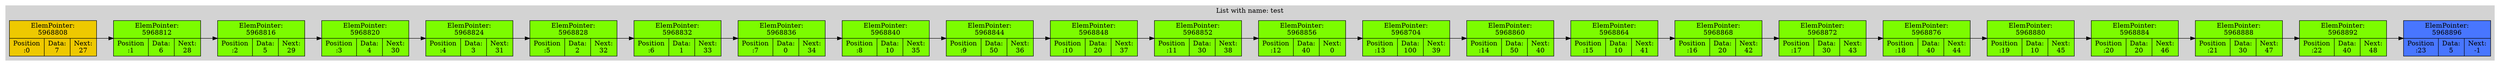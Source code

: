 digraph G{
rankdir=LR;
subgraph clusterlist {
style=filled;
color=lightgrey;
0 [shape=record, label="ElemPointer:\n5968808 | {Position\n:0 | Data:\n7 | Next:\n27}",style="filled",fillcolor="gold2"];
0->1
1 [shape=record, label="ElemPointer:\n5968812 | {Position\n:1 | Data:\n6 | Next:\n28}",style="filled",fillcolor="lawngreen"];
1->2
2 [shape=record, label="ElemPointer:\n5968816 | {Position\n:2 | Data:\n5 | Next:\n29}",style="filled",fillcolor="lawngreen"];
2->3
3 [shape=record, label="ElemPointer:\n5968820 | {Position\n:3 | Data:\n4 | Next:\n30}",style="filled",fillcolor="lawngreen"];
3->4
4 [shape=record, label="ElemPointer:\n5968824 | {Position\n:4 | Data:\n3 | Next:\n31}",style="filled",fillcolor="lawngreen"];
4->5
5 [shape=record, label="ElemPointer:\n5968828 | {Position\n:5 | Data:\n2 | Next:\n32}",style="filled",fillcolor="lawngreen"];
5->6
6 [shape=record, label="ElemPointer:\n5968832 | {Position\n:6 | Data:\n1 | Next:\n33}",style="filled",fillcolor="lawngreen"];
6->7
7 [shape=record, label="ElemPointer:\n5968836 | {Position\n:7 | Data:\n0 | Next:\n34}",style="filled",fillcolor="lawngreen"];
7->8
8 [shape=record, label="ElemPointer:\n5968840 | {Position\n:8 | Data:\n10 | Next:\n35}",style="filled",fillcolor="lawngreen"];
8->9
9 [shape=record, label="ElemPointer:\n5968844 | {Position\n:9 | Data:\n50 | Next:\n36}",style="filled",fillcolor="lawngreen"];
9->10
10 [shape=record, label="ElemPointer:\n5968848 | {Position\n:10 | Data:\n20 | Next:\n37}",style="filled",fillcolor="lawngreen"];
10->11
11 [shape=record, label="ElemPointer:\n5968852 | {Position\n:11 | Data:\n30 | Next:\n38}",style="filled",fillcolor="lawngreen"];
11->12
12 [shape=record, label="ElemPointer:\n5968856 | {Position\n:12 | Data:\n40 | Next:\n0}",style="filled",fillcolor="lawngreen"];
12->13
13 [shape=record, label="ElemPointer:\n5968704 | {Position\n:13 | Data:\n100 | Next:\n39}",style="filled",fillcolor="lawngreen"];
13->14
14 [shape=record, label="ElemPointer:\n5968860 | {Position\n:14 | Data:\n50 | Next:\n40}",style="filled",fillcolor="lawngreen"];
14->15
15 [shape=record, label="ElemPointer:\n5968864 | {Position\n:15 | Data:\n10 | Next:\n41}",style="filled",fillcolor="lawngreen"];
15->16
16 [shape=record, label="ElemPointer:\n5968868 | {Position\n:16 | Data:\n20 | Next:\n42}",style="filled",fillcolor="lawngreen"];
16->17
17 [shape=record, label="ElemPointer:\n5968872 | {Position\n:17 | Data:\n30 | Next:\n43}",style="filled",fillcolor="lawngreen"];
17->18
18 [shape=record, label="ElemPointer:\n5968876 | {Position\n:18 | Data:\n40 | Next:\n44}",style="filled",fillcolor="lawngreen"];
18->19
19 [shape=record, label="ElemPointer:\n5968880 | {Position\n:19 | Data:\n10 | Next:\n45}",style="filled",fillcolor="lawngreen"];
19->20
20 [shape=record, label="ElemPointer:\n5968884 | {Position\n:20 | Data:\n20 | Next:\n46}",style="filled",fillcolor="lawngreen"];
20->21
21 [shape=record, label="ElemPointer:\n5968888 | {Position\n:21 | Data:\n30 | Next:\n47}",style="filled",fillcolor="lawngreen"];
21->22
22 [shape=record, label="ElemPointer:\n5968892 | {Position\n:22 | Data:\n40 | Next:\n48}",style="filled",fillcolor="lawngreen"];
22->23
23 [shape=record, label="ElemPointer:\n5968896 | {Position\n:23 | Data:\n5 | Next:\n-1}",style="filled",fillcolor="royalblue1"];
label = "List with name: test"}
}

